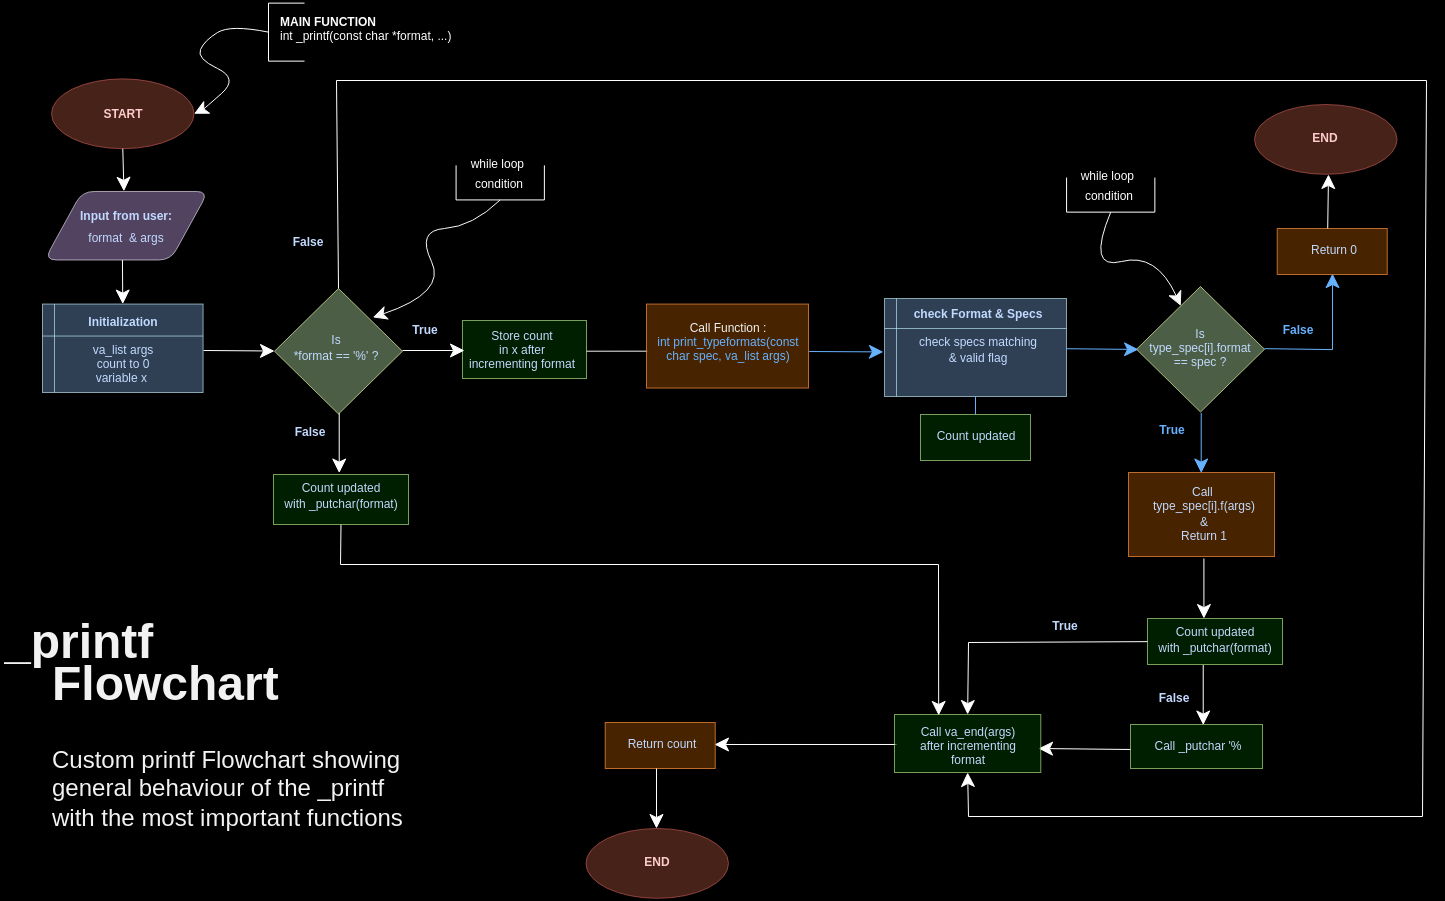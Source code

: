 <mxfile version="24.7.5">
  <diagram name="Page-1" id="4BZThhxY1CdLsWyg66Nv">
    <mxGraphModel dx="776" dy="800" grid="0" gridSize="10" guides="1" tooltips="1" connect="1" arrows="1" fold="1" page="1" pageScale="1" pageWidth="827" pageHeight="1169" background="#000000" math="0" shadow="0">
      <root>
        <mxCell id="0" />
        <mxCell id="1" parent="0" />
        <mxCell id="4FpsL0jXb_BSaOP4U1NA-16" value="" style="endArrow=classic;html=1;rounded=0;strokeColor=#FFFFFF;strokeWidth=0.5;exitX=0.053;exitY=0.423;exitDx=0;exitDy=0;exitPerimeter=0;" edge="1" parent="1" source="4FpsL0jXb_BSaOP4U1NA-11">
          <mxGeometry width="50" height="50" relative="1" as="geometry">
            <mxPoint x="409" y="395.495" as="sourcePoint" />
            <mxPoint x="377" y="395" as="targetPoint" />
          </mxGeometry>
        </mxCell>
        <mxCell id="4FpsL0jXb_BSaOP4U1NA-38" value="" style="endArrow=classic;html=1;rounded=0;strokeColor=#FFFFFF;strokeWidth=0.5;entryX=0.302;entryY=0.016;entryDx=0;entryDy=0;entryPerimeter=0;exitX=0.5;exitY=1;exitDx=0;exitDy=0;" edge="1" parent="1" source="4FpsL0jXb_BSaOP4U1NA-36" target="4FpsL0jXb_BSaOP4U1NA-10">
          <mxGeometry width="50" height="50" relative="1" as="geometry">
            <mxPoint x="255" y="284" as="sourcePoint" />
            <mxPoint x="430" y="379" as="targetPoint" />
            <Array as="points">
              <mxPoint x="190" y="305" />
              <mxPoint x="489" y="305" />
            </Array>
          </mxGeometry>
        </mxCell>
        <mxCell id="cnhxCptydQaN7Sn1GGuR-95" value="" style="rounded=0;whiteSpace=wrap;html=1;fillColor=#003300;strokeColor=#CCFF99;opacity=60;strokeWidth=0.5;" parent="1" vertex="1">
          <mxGeometry x="251" y="183" width="62" height="29" as="geometry" />
        </mxCell>
        <mxCell id="cnhxCptydQaN7Sn1GGuR-74" value="&lt;b&gt;True&lt;/b&gt;" style="text;html=1;align=center;verticalAlign=middle;whiteSpace=wrap;rounded=0;fillColor=none;strokeColor=none;strokeWidth=1;spacing=9;fontColor=#C2DAFF;fontSize=6;rotation=0;" parent="1" vertex="1">
          <mxGeometry x="188" y="179" width="89.42" height="17" as="geometry" />
        </mxCell>
        <mxCell id="cnhxCptydQaN7Sn1GGuR-104" value="&lt;b&gt;True&lt;/b&gt;" style="text;html=1;align=center;verticalAlign=middle;whiteSpace=wrap;rounded=0;fillColor=none;strokeColor=none;strokeWidth=1;spacing=9;fontColor=#C2DAFF;fontSize=6;rotation=0;" parent="1" vertex="1">
          <mxGeometry x="508" y="327" width="89.42" height="17" as="geometry" />
        </mxCell>
        <mxCell id="4FpsL0jXb_BSaOP4U1NA-6" value="" style="rounded=0;whiteSpace=wrap;html=1;fillColor=#003300;strokeColor=#CCFF99;opacity=60;strokeWidth=0.5;" vertex="1" parent="1">
          <mxGeometry x="585" y="385" width="66" height="22" as="geometry" />
        </mxCell>
        <mxCell id="cnhxCptydQaN7Sn1GGuR-54" value="" style="strokeWidth=0.5;html=1;shape=mxgraph.flowchart.annotation_1;align=left;pointerEvents=1;strokeColor=#FFFFFF;rotation=-90;" parent="1" vertex="1">
          <mxGeometry x="566.47" y="98.1" width="17.28" height="44.15" as="geometry" />
        </mxCell>
        <mxCell id="cnhxCptydQaN7Sn1GGuR-25" value="" style="endArrow=classic;html=1;rounded=0;strokeColor=#66B2FF;strokeWidth=0.5;exitX=1;exitY=0.5;exitDx=0;exitDy=0;fillColor=#ffcccc;" parent="1" edge="1">
          <mxGeometry width="50" height="50" relative="1" as="geometry">
            <mxPoint x="652" y="197.08" as="sourcePoint" />
            <mxPoint x="686" y="159.54" as="targetPoint" />
            <Array as="points">
              <mxPoint x="686" y="197.54" />
            </Array>
          </mxGeometry>
        </mxCell>
        <mxCell id="cnhxCptydQaN7Sn1GGuR-46" value="" style="shape=internalStorage;whiteSpace=wrap;html=1;backgroundOutline=1;fillColor=#445C7A;strokeColor=#B5E0EB;dx=6;dy=15;strokeWidth=0.5;opacity=70;" parent="1" vertex="1">
          <mxGeometry x="462" y="172" width="91" height="49" as="geometry" />
        </mxCell>
        <mxCell id="cnhxCptydQaN7Sn1GGuR-1" value="" style="strokeWidth=0.5;html=1;shape=mxgraph.flowchart.annotation_1;align=left;pointerEvents=1;strokeColor=#FFFFFF;rotation=0;" parent="1" vertex="1">
          <mxGeometry x="154" y="24.32" width="18" height="29" as="geometry" />
        </mxCell>
        <mxCell id="cnhxCptydQaN7Sn1GGuR-2" value="" style="curved=1;endArrow=classic;html=1;rounded=0;strokeColor=#FFFFFF;exitX=0;exitY=0.5;exitDx=0;exitDy=0;exitPerimeter=0;strokeWidth=0.5;" parent="1" source="cnhxCptydQaN7Sn1GGuR-1" edge="1">
          <mxGeometry width="50" height="50" relative="1" as="geometry">
            <mxPoint x="130.553" y="84.005" as="sourcePoint" />
            <mxPoint x="116.776" y="79.641" as="targetPoint" />
            <Array as="points">
              <mxPoint x="135" y="35" />
              <mxPoint x="122" y="43" />
              <mxPoint x="118" y="52" />
              <mxPoint x="139" y="62" />
              <mxPoint x="122" y="77" />
            </Array>
          </mxGeometry>
        </mxCell>
        <mxCell id="cnhxCptydQaN7Sn1GGuR-3" value="" style="ellipse;whiteSpace=wrap;html=1;fillColor=#663124;strokeColor=#b85450;strokeWidth=0.5;opacity=70;" parent="1" vertex="1">
          <mxGeometry x="45.513" y="62.185" width="71.262" height="34.913" as="geometry" />
        </mxCell>
        <mxCell id="cnhxCptydQaN7Sn1GGuR-5" value="&lt;b style=&quot;font-size: 6px;&quot;&gt;&lt;font style=&quot;font-size: 6px;&quot; color=&quot;#ffcccc&quot;&gt;START&lt;/font&gt;&lt;/b&gt;" style="text;html=1;align=center;verticalAlign=middle;whiteSpace=wrap;rounded=0;fillColor=none;strokeColor=none;fontSize=6;" parent="1" vertex="1">
          <mxGeometry x="66.892" y="73.095" width="28.505" height="13.092" as="geometry" />
        </mxCell>
        <mxCell id="cnhxCptydQaN7Sn1GGuR-6" value="&lt;p style=&quot;line-height: 60%;&quot;&gt;&lt;br&gt;&lt;b&gt;MAIN FUNCTION&lt;br&gt;&lt;/b&gt;&lt;br&gt;int _printf(const char *format, ...)&lt;br&gt;&lt;br&gt;&lt;/p&gt;" style="text;align=left;verticalAlign=middle;whiteSpace=wrap;rounded=0;fontColor=#FFFFFF;spacing=2;spacingTop=-1;fontSize=6;labelBackgroundColor=none;html=1;" parent="1" vertex="1">
          <mxGeometry x="158" y="29" width="116.94" height="19.64" as="geometry" />
        </mxCell>
        <mxCell id="cnhxCptydQaN7Sn1GGuR-7" value="" style="endArrow=classic;html=1;rounded=0;exitX=0.5;exitY=1;exitDx=0;exitDy=0;strokeColor=#FFFFFF;entryX=0.485;entryY=-0.003;entryDx=0;entryDy=0;entryPerimeter=0;strokeWidth=0.5;" parent="1" source="cnhxCptydQaN7Sn1GGuR-3" target="cnhxCptydQaN7Sn1GGuR-8" edge="1">
          <mxGeometry width="50" height="50" relative="1" as="geometry">
            <mxPoint x="143.38" y="203.145" as="sourcePoint" />
            <mxPoint x="81.145" y="134.628" as="targetPoint" />
          </mxGeometry>
        </mxCell>
        <mxCell id="cnhxCptydQaN7Sn1GGuR-8" value="" style="shape=parallelogram;html=1;strokeWidth=0.5;perimeter=parallelogramPerimeter;whiteSpace=wrap;rounded=1;arcSize=12;size=0.23;fillColor=#76608a;strokeColor=#E1D5E7;fontColor=#ffffff;opacity=70;" parent="1" vertex="1">
          <mxGeometry x="42" y="118.48" width="81.9" height="34.26" as="geometry" />
        </mxCell>
        <mxCell id="cnhxCptydQaN7Sn1GGuR-9" value="&lt;p style=&quot;line-height: 170%; font-size: 6px;&quot;&gt;&lt;font style=&quot;font-size: 6px;&quot;&gt;&lt;b style=&quot;font-size: 6px;&quot;&gt;Input from user: &lt;/b&gt;format&amp;nbsp; &amp;amp; args&lt;/font&gt;&lt;/p&gt;" style="text;html=1;align=center;verticalAlign=middle;whiteSpace=wrap;rounded=0;fillColor=none;strokeColor=none;strokeWidth=1;spacing=9;fontSize=6;fontColor=#C2DAFF;" parent="1" vertex="1">
          <mxGeometry x="51.03" y="129.07" width="63.56" height="13.09" as="geometry" />
        </mxCell>
        <mxCell id="cnhxCptydQaN7Sn1GGuR-12" value="" style="endArrow=classic;html=1;rounded=0;exitX=0.5;exitY=1;exitDx=0;exitDy=0;strokeColor=#FFFFFF;entryX=0.5;entryY=0;entryDx=0;entryDy=0;strokeWidth=0.5;" parent="1" target="cnhxCptydQaN7Sn1GGuR-13" edge="1">
          <mxGeometry width="50" height="50" relative="1" as="geometry">
            <mxPoint x="80.969" y="152.739" as="sourcePoint" />
            <mxPoint x="81.444" y="174.123" as="targetPoint" />
          </mxGeometry>
        </mxCell>
        <mxCell id="cnhxCptydQaN7Sn1GGuR-13" value="" style="shape=internalStorage;whiteSpace=wrap;html=1;backgroundOutline=1;fillColor=#445C7A;strokeColor=#B5E0EB;dx=6;dy=16;strokeWidth=0.5;opacity=70;" parent="1" vertex="1">
          <mxGeometry x="41" y="174.78" width="80.29" height="44.22" as="geometry" />
        </mxCell>
        <mxCell id="cnhxCptydQaN7Sn1GGuR-14" value="&lt;font style=&quot;font-size: 6px;&quot;&gt;&lt;b style=&quot;font-size: 6px;&quot;&gt;Initialization&lt;/b&gt;&lt;/font&gt;&lt;div&gt;&lt;b&gt;&lt;br&gt;&lt;/b&gt;&lt;div style=&quot;font-size: 6px;&quot;&gt;&lt;font style=&quot;font-size: 6px;&quot;&gt;va_list args&lt;/font&gt;&lt;/div&gt;&lt;/div&gt;&lt;div style=&quot;font-size: 6px;&quot;&gt;&lt;font style=&quot;font-size: 6px;&quot;&gt;count to 0&lt;/font&gt;&lt;/div&gt;&lt;div style=&quot;font-size: 6px;&quot;&gt;&lt;font style=&quot;font-size: 6px;&quot;&gt;variable x&amp;nbsp;&lt;/font&gt;&lt;/div&gt;" style="text;html=1;align=center;verticalAlign=middle;whiteSpace=wrap;rounded=0;fillColor=none;strokeColor=none;strokeWidth=1;spacing=9;fontColor=#C2DAFF;fontSize=6;" parent="1" vertex="1">
          <mxGeometry x="54.542" y="191.45" width="53.209" height="13.092" as="geometry" />
        </mxCell>
        <mxCell id="cnhxCptydQaN7Sn1GGuR-21" value="" style="endArrow=classic;html=1;rounded=0;strokeColor=#FFFFFF;strokeWidth=0.5;exitX=1.003;exitY=0.525;exitDx=0;exitDy=0;exitPerimeter=0;" parent="1" source="cnhxCptydQaN7Sn1GGuR-13" edge="1">
          <mxGeometry width="50" height="50" relative="1" as="geometry">
            <mxPoint x="122" y="198" as="sourcePoint" />
            <mxPoint x="157" y="198.26" as="targetPoint" />
          </mxGeometry>
        </mxCell>
        <mxCell id="cnhxCptydQaN7Sn1GGuR-22" value="" style="rhombus;whiteSpace=wrap;html=1;fillColor=#6d8764;strokeColor=#E6F5A3;fontColor=#ffffff;opacity=70;strokeWidth=0.5;" parent="1" vertex="1">
          <mxGeometry x="157" y="167" width="64" height="62.74" as="geometry" />
        </mxCell>
        <mxCell id="cnhxCptydQaN7Sn1GGuR-23" value="Is&lt;div&gt;*format == &#39;%&#39; ?&lt;/div&gt;" style="text;html=1;align=center;verticalAlign=middle;whiteSpace=wrap;rounded=0;fillColor=none;strokeColor=none;strokeWidth=1;spacing=9;fontColor=#C2DAFF;fontSize=6;" parent="1" vertex="1">
          <mxGeometry x="158" y="190.84" width="60" height="13.09" as="geometry" />
        </mxCell>
        <mxCell id="cnhxCptydQaN7Sn1GGuR-44" value="&lt;b&gt;check Format &amp;amp;&amp;nbsp;&lt;/b&gt;&lt;b&gt;Specs&lt;/b&gt;&lt;div&gt;&lt;b&gt;&lt;br&gt;&lt;/b&gt;&lt;div style=&quot;line-height: 130%;&quot;&gt;check specs matching&lt;/div&gt;&lt;div style=&quot;line-height: 130%;&quot;&gt;&amp;amp; valid flag&lt;/div&gt;&lt;/div&gt;" style="text;html=1;align=center;verticalAlign=middle;whiteSpace=wrap;rounded=0;fillColor=none;strokeColor=none;strokeWidth=1;spacing=9;fontColor=#C2DAFF;fontSize=6;" parent="1" vertex="1">
          <mxGeometry x="464.64" y="182.54" width="88.36" height="17" as="geometry" />
        </mxCell>
        <mxCell id="cnhxCptydQaN7Sn1GGuR-52" value="&lt;p style=&quot;line-height: 60%;&quot;&gt;while loop&amp;nbsp;&lt;/p&gt;&lt;p style=&quot;line-height: 60%;&quot;&gt;condition&lt;/p&gt;" style="text;align=center;verticalAlign=middle;whiteSpace=wrap;rounded=0;fontColor=#FFFFFF;spacing=2;spacingTop=-1;fontSize=6;labelBackgroundColor=none;html=1;" parent="1" vertex="1">
          <mxGeometry x="516.24" y="106.58" width="116.94" height="19.64" as="geometry" />
        </mxCell>
        <mxCell id="cnhxCptydQaN7Sn1GGuR-56" value="" style="rhombus;whiteSpace=wrap;html=1;fillColor=#6d8764;strokeColor=#E6F5A3;fontColor=#ffffff;opacity=70;strokeWidth=0.5;" parent="1" vertex="1">
          <mxGeometry x="588" y="166.02" width="64" height="62.74" as="geometry" />
        </mxCell>
        <mxCell id="cnhxCptydQaN7Sn1GGuR-62" value="" style="curved=1;endArrow=classic;html=1;rounded=0;exitX=0;exitY=0.5;exitDx=0;exitDy=0;exitPerimeter=0;strokeColor=#FAFAFA;strokeWidth=0.5;" parent="1" source="cnhxCptydQaN7Sn1GGuR-54" target="cnhxCptydQaN7Sn1GGuR-56" edge="1">
          <mxGeometry width="50" height="50" relative="1" as="geometry">
            <mxPoint x="560" y="223" as="sourcePoint" />
            <mxPoint x="596" y="106" as="targetPoint" />
            <Array as="points">
              <mxPoint x="563" y="158" />
              <mxPoint x="598" y="149" />
            </Array>
          </mxGeometry>
        </mxCell>
        <mxCell id="cnhxCptydQaN7Sn1GGuR-64" value="Is&lt;div&gt;type_spec[i].format == spec ?&lt;/div&gt;" style="text;html=1;align=center;verticalAlign=middle;whiteSpace=wrap;rounded=0;fillColor=none;strokeColor=none;strokeWidth=1;spacing=9;fontColor=#C2DAFF;fontSize=6;" parent="1" vertex="1">
          <mxGeometry x="590" y="190.84" width="60" height="13.09" as="geometry" />
        </mxCell>
        <mxCell id="cnhxCptydQaN7Sn1GGuR-69" value="" style="endArrow=classic;html=1;rounded=0;strokeColor=#66B2FF;strokeWidth=0.5;exitX=1;exitY=0.5;exitDx=0;exitDy=0;entryX=0;entryY=1;entryDx=0;entryDy=0;fillColor=#ffcccc;" parent="1" edge="1">
          <mxGeometry width="50" height="50" relative="1" as="geometry">
            <mxPoint x="553" y="197.11" as="sourcePoint" />
            <mxPoint x="589" y="197.48" as="targetPoint" />
          </mxGeometry>
        </mxCell>
        <mxCell id="cnhxCptydQaN7Sn1GGuR-73" value="" style="endArrow=classic;html=1;rounded=0;strokeColor=#FFFFFF;strokeWidth=0.5;exitX=1;exitY=0.5;exitDx=0;exitDy=0;" parent="1" edge="1">
          <mxGeometry width="50" height="50" relative="1" as="geometry">
            <mxPoint x="221" y="198.0" as="sourcePoint" />
            <mxPoint x="252" y="198" as="targetPoint" />
          </mxGeometry>
        </mxCell>
        <mxCell id="cnhxCptydQaN7Sn1GGuR-78" value="&lt;b&gt;False&lt;/b&gt;" style="text;html=1;align=center;verticalAlign=middle;whiteSpace=wrap;rounded=0;fillColor=none;strokeColor=none;strokeWidth=1;spacing=9;fontColor=#C2DAFF;fontSize=6;rotation=0;" parent="1" vertex="1">
          <mxGeometry x="129.64" y="135.74" width="88.36" height="17" as="geometry" />
        </mxCell>
        <mxCell id="cnhxCptydQaN7Sn1GGuR-79" value="&lt;b&gt;False&lt;/b&gt;" style="text;html=1;align=center;verticalAlign=middle;whiteSpace=wrap;rounded=0;fillColor=none;strokeColor=none;strokeWidth=1;spacing=9;fontColor=#66B2FF;fontSize=6;rotation=0;" parent="1" vertex="1">
          <mxGeometry x="625" y="179" width="88.36" height="17" as="geometry" />
        </mxCell>
        <mxCell id="cnhxCptydQaN7Sn1GGuR-80" value="" style="endArrow=classic;html=1;rounded=0;strokeColor=#66B2FF;strokeWidth=0.5;exitX=1;exitY=0.5;exitDx=0;exitDy=0;fillColor=#ffcccc;" parent="1" edge="1">
          <mxGeometry width="50" height="50" relative="1" as="geometry">
            <mxPoint x="620.36" y="229.26" as="sourcePoint" />
            <mxPoint x="620.36" y="259.26" as="targetPoint" />
          </mxGeometry>
        </mxCell>
        <mxCell id="cnhxCptydQaN7Sn1GGuR-81" value="&lt;b&gt;True&lt;/b&gt;" style="text;html=1;align=center;verticalAlign=middle;whiteSpace=wrap;rounded=0;fillColor=none;strokeColor=none;strokeWidth=1;spacing=9;fontColor=#66B2FF;fontSize=6;rotation=0;" parent="1" vertex="1">
          <mxGeometry x="562" y="229" width="88.36" height="17" as="geometry" />
        </mxCell>
        <mxCell id="cnhxCptydQaN7Sn1GGuR-82" value="" style="rounded=0;whiteSpace=wrap;html=1;fillColor=#663300;strokeColor=#FF9340;opacity=70;strokeWidth=0.5;" parent="1" vertex="1">
          <mxGeometry x="584" y="259" width="73" height="42" as="geometry" />
        </mxCell>
        <mxCell id="cnhxCptydQaN7Sn1GGuR-84" value="Call&amp;nbsp;&lt;div&gt;type_spec[i].f(args)&lt;br&gt;&lt;/div&gt;&lt;div&gt;&amp;amp;&lt;/div&gt;&lt;div&gt;Return 1&lt;/div&gt;" style="text;html=1;align=center;verticalAlign=middle;whiteSpace=wrap;rounded=0;fillColor=none;strokeColor=none;strokeWidth=1;spacing=9;fontColor=#C2DAFF;fontSize=6;" parent="1" vertex="1">
          <mxGeometry x="592" y="273.45" width="60" height="13.09" as="geometry" />
        </mxCell>
        <mxCell id="cnhxCptydQaN7Sn1GGuR-86" value="" style="rounded=0;whiteSpace=wrap;html=1;fillColor=#663300;strokeColor=#FF9340;opacity=70;strokeWidth=0.5;" parent="1" vertex="1">
          <mxGeometry x="658.36" y="137" width="55" height="23" as="geometry" />
        </mxCell>
        <mxCell id="cnhxCptydQaN7Sn1GGuR-87" value="Return 0" style="text;html=1;align=center;verticalAlign=middle;whiteSpace=wrap;rounded=0;fillColor=none;strokeColor=none;strokeWidth=1;spacing=9;fontColor=#C2DAFF;fontSize=6;" parent="1" vertex="1">
          <mxGeometry x="657" y="141" width="60" height="13.09" as="geometry" />
        </mxCell>
        <mxCell id="cnhxCptydQaN7Sn1GGuR-89" value="" style="ellipse;whiteSpace=wrap;html=1;fillColor=#663124;strokeColor=#b85450;strokeWidth=0.5;opacity=70;" parent="1" vertex="1">
          <mxGeometry x="647.003" y="75.005" width="71.262" height="34.913" as="geometry" />
        </mxCell>
        <mxCell id="cnhxCptydQaN7Sn1GGuR-91" value="" style="endArrow=classic;html=1;rounded=0;strokeColor=#FFFFFF;strokeWidth=0.5;exitX=0.459;exitY=-0.001;exitDx=0;exitDy=0;exitPerimeter=0;" parent="1" source="cnhxCptydQaN7Sn1GGuR-86" edge="1">
          <mxGeometry width="50" height="50" relative="1" as="geometry">
            <mxPoint x="684" y="148" as="sourcePoint" />
            <mxPoint x="684" y="110" as="targetPoint" />
            <Array as="points" />
          </mxGeometry>
        </mxCell>
        <mxCell id="cnhxCptydQaN7Sn1GGuR-92" value="&lt;b style=&quot;font-size: 6px;&quot;&gt;&lt;font style=&quot;font-size: 6px;&quot; color=&quot;#ffcccc&quot;&gt;END&lt;/font&gt;&lt;/b&gt;" style="text;html=1;align=center;verticalAlign=middle;whiteSpace=wrap;rounded=0;fillColor=none;strokeColor=none;fontSize=6;" parent="1" vertex="1">
          <mxGeometry x="668.002" y="85.005" width="28.505" height="13.092" as="geometry" />
        </mxCell>
        <mxCell id="cnhxCptydQaN7Sn1GGuR-96" value="Store count&lt;div&gt;in x after incrementing format&lt;/div&gt;" style="text;html=1;align=center;verticalAlign=middle;whiteSpace=wrap;rounded=0;fillColor=none;strokeColor=none;strokeWidth=1;spacing=9;fontColor=#C2DAFF;fontSize=6;" parent="1" vertex="1">
          <mxGeometry x="245" y="191.83" width="72" height="13.09" as="geometry" />
        </mxCell>
        <mxCell id="cnhxCptydQaN7Sn1GGuR-97" value="" style="rounded=0;whiteSpace=wrap;html=1;fillColor=#003300;strokeColor=#CCFF99;opacity=60;strokeWidth=0.5;" parent="1" vertex="1">
          <mxGeometry x="593.5" y="332" width="67.5" height="23" as="geometry" />
        </mxCell>
        <mxCell id="cnhxCptydQaN7Sn1GGuR-98" value="Count updated&lt;div&gt;with _putchar(format)&lt;/div&gt;" style="text;html=1;align=center;verticalAlign=middle;whiteSpace=wrap;rounded=0;fillColor=none;strokeColor=none;strokeWidth=1;spacing=9;fontColor=#C2DAFF;fontSize=6;" parent="1" vertex="1">
          <mxGeometry x="591" y="336.95" width="73" height="13.09" as="geometry" />
        </mxCell>
        <mxCell id="cnhxCptydQaN7Sn1GGuR-99" value="" style="endArrow=classic;html=1;rounded=0;strokeColor=#FFFFFF;strokeWidth=0.5;exitX=0;exitY=0.5;exitDx=0;exitDy=0;entryX=0.5;entryY=0;entryDx=0;entryDy=0;" parent="1" edge="1" target="4FpsL0jXb_BSaOP4U1NA-10">
          <mxGeometry width="50" height="50" relative="1" as="geometry">
            <mxPoint x="593.5" y="343.575" as="sourcePoint" />
            <mxPoint x="547.5" y="343.08" as="targetPoint" />
            <Array as="points">
              <mxPoint x="504" y="344" />
            </Array>
          </mxGeometry>
        </mxCell>
        <mxCell id="cnhxCptydQaN7Sn1GGuR-103" value="" style="endArrow=classic;html=1;rounded=0;strokeColor=#FFFFFF;strokeWidth=0.5;exitX=1;exitY=0.5;exitDx=0;exitDy=0;" parent="1" edge="1">
          <mxGeometry width="50" height="50" relative="1" as="geometry">
            <mxPoint x="621.71" y="302.0" as="sourcePoint" />
            <mxPoint x="621.71" y="332" as="targetPoint" />
          </mxGeometry>
        </mxCell>
        <mxCell id="4FpsL0jXb_BSaOP4U1NA-1" value="&lt;b&gt;False&lt;/b&gt;" style="text;html=1;align=center;verticalAlign=middle;whiteSpace=wrap;rounded=0;fillColor=none;strokeColor=none;strokeWidth=1;spacing=9;fontColor=#C2DAFF;fontSize=6;rotation=0;" vertex="1" parent="1">
          <mxGeometry x="562.64" y="363" width="88.36" height="17" as="geometry" />
        </mxCell>
        <mxCell id="4FpsL0jXb_BSaOP4U1NA-2" value="" style="endArrow=classic;html=1;rounded=0;strokeColor=#FFFFFF;strokeWidth=0.5;exitX=1;exitY=0.5;exitDx=0;exitDy=0;" edge="1" parent="1">
          <mxGeometry width="50" height="50" relative="1" as="geometry">
            <mxPoint x="621.36" y="355.26" as="sourcePoint" />
            <mxPoint x="621.36" y="385.26" as="targetPoint" />
          </mxGeometry>
        </mxCell>
        <mxCell id="4FpsL0jXb_BSaOP4U1NA-5" value="Call _putchar &#39;%" style="text;html=1;align=center;verticalAlign=middle;whiteSpace=wrap;rounded=0;fillColor=none;strokeColor=none;strokeWidth=1;spacing=9;fontColor=#C2DAFF;fontSize=6;" vertex="1" parent="1">
          <mxGeometry x="578.86" y="389.95" width="79.5" height="13.09" as="geometry" />
        </mxCell>
        <mxCell id="4FpsL0jXb_BSaOP4U1NA-9" value="" style="endArrow=classic;html=1;rounded=0;strokeColor=#FFFFFF;strokeWidth=0.5;exitX=0;exitY=0.5;exitDx=0;exitDy=0;" edge="1" parent="1">
          <mxGeometry width="50" height="50" relative="1" as="geometry">
            <mxPoint x="585" y="397.495" as="sourcePoint" />
            <mxPoint x="539" y="397.0" as="targetPoint" />
          </mxGeometry>
        </mxCell>
        <mxCell id="4FpsL0jXb_BSaOP4U1NA-10" value="" style="rounded=0;whiteSpace=wrap;html=1;fillColor=#003300;strokeColor=#CCFF99;opacity=60;strokeWidth=0.5;" vertex="1" parent="1">
          <mxGeometry x="467" y="380" width="73.14" height="29" as="geometry" />
        </mxCell>
        <mxCell id="4FpsL0jXb_BSaOP4U1NA-11" value="Call va_end(args)&lt;div&gt;after incrementing format&lt;/div&gt;" style="text;html=1;align=center;verticalAlign=middle;whiteSpace=wrap;rounded=0;fillColor=none;strokeColor=none;strokeWidth=1;spacing=9;fontColor=#C2DAFF;fontSize=6;" vertex="1" parent="1">
          <mxGeometry x="463.82" y="389.46" width="79.5" height="13.09" as="geometry" />
        </mxCell>
        <mxCell id="4FpsL0jXb_BSaOP4U1NA-13" value="" style="endArrow=classic;html=1;rounded=0;strokeColor=#FFFFFF;strokeWidth=0.5;entryX=0.5;entryY=1;entryDx=0;entryDy=0;exitX=0.5;exitY=0;exitDx=0;exitDy=0;" edge="1" parent="1" source="cnhxCptydQaN7Sn1GGuR-22" target="4FpsL0jXb_BSaOP4U1NA-10">
          <mxGeometry width="50" height="50" relative="1" as="geometry">
            <mxPoint x="257" y="167" as="sourcePoint" />
            <mxPoint x="416" y="320" as="targetPoint" />
            <Array as="points">
              <mxPoint x="188" y="63" />
              <mxPoint x="733" y="63" />
              <mxPoint x="731" y="431" />
              <mxPoint x="504" y="431" />
            </Array>
          </mxGeometry>
        </mxCell>
        <mxCell id="4FpsL0jXb_BSaOP4U1NA-14" value="" style="rounded=0;whiteSpace=wrap;html=1;fillColor=#663300;strokeColor=#FF9340;opacity=70;strokeWidth=0.5;" vertex="1" parent="1">
          <mxGeometry x="322.36" y="384" width="55" height="23" as="geometry" />
        </mxCell>
        <mxCell id="4FpsL0jXb_BSaOP4U1NA-15" value="Return count" style="text;html=1;align=center;verticalAlign=middle;whiteSpace=wrap;rounded=0;fillColor=none;strokeColor=none;strokeWidth=1;spacing=9;fontColor=#C2DAFF;fontSize=6;" vertex="1" parent="1">
          <mxGeometry x="321" y="388" width="60" height="13.09" as="geometry" />
        </mxCell>
        <mxCell id="4FpsL0jXb_BSaOP4U1NA-17" value="" style="ellipse;whiteSpace=wrap;html=1;fillColor=#663124;strokeColor=#b85450;strokeWidth=0.5;opacity=70;" vertex="1" parent="1">
          <mxGeometry x="312.733" y="437.005" width="71.262" height="34.913" as="geometry" />
        </mxCell>
        <mxCell id="4FpsL0jXb_BSaOP4U1NA-18" value="&lt;b style=&quot;font-size: 6px;&quot;&gt;&lt;font style=&quot;font-size: 6px;&quot; color=&quot;#ffcccc&quot;&gt;END&lt;/font&gt;&lt;/b&gt;" style="text;html=1;align=center;verticalAlign=middle;whiteSpace=wrap;rounded=0;fillColor=none;strokeColor=none;fontSize=6;" vertex="1" parent="1">
          <mxGeometry x="333.732" y="447.005" width="28.505" height="13.092" as="geometry" />
        </mxCell>
        <mxCell id="4FpsL0jXb_BSaOP4U1NA-19" value="" style="endArrow=classic;html=1;rounded=0;strokeColor=#FFFFFF;strokeWidth=0.5;exitX=1;exitY=0.5;exitDx=0;exitDy=0;" edge="1" parent="1">
          <mxGeometry width="50" height="50" relative="1" as="geometry">
            <mxPoint x="348" y="407" as="sourcePoint" />
            <mxPoint x="348" y="437" as="targetPoint" />
          </mxGeometry>
        </mxCell>
        <mxCell id="4FpsL0jXb_BSaOP4U1NA-21" value="&lt;p style=&quot;line-height: 60%;&quot;&gt;while loop&amp;nbsp;&lt;/p&gt;&lt;p style=&quot;line-height: 60%;&quot;&gt;condition&lt;/p&gt;" style="text;align=center;verticalAlign=middle;whiteSpace=wrap;rounded=0;fontColor=#FFFFFF;spacing=2;spacingTop=-1;fontSize=6;labelBackgroundColor=none;html=1;" vertex="1" parent="1">
          <mxGeometry x="211" y="100.48" width="116.94" height="19.64" as="geometry" />
        </mxCell>
        <mxCell id="4FpsL0jXb_BSaOP4U1NA-22" value="" style="strokeWidth=0.5;html=1;shape=mxgraph.flowchart.annotation_1;align=left;pointerEvents=1;strokeColor=#FFFFFF;rotation=-90;" vertex="1" parent="1">
          <mxGeometry x="261.23" y="92" width="17.28" height="44.15" as="geometry" />
        </mxCell>
        <mxCell id="4FpsL0jXb_BSaOP4U1NA-23" value="" style="curved=1;endArrow=classic;html=1;rounded=0;exitX=0;exitY=0.5;exitDx=0;exitDy=0;exitPerimeter=0;strokeColor=#FAFAFA;strokeWidth=0.5;entryX=0.203;entryY=0.144;entryDx=0;entryDy=0;entryPerimeter=0;" edge="1" source="4FpsL0jXb_BSaOP4U1NA-22" parent="1" target="cnhxCptydQaN7Sn1GGuR-74">
          <mxGeometry width="50" height="50" relative="1" as="geometry">
            <mxPoint x="254.76" y="216.9" as="sourcePoint" />
            <mxPoint x="304.76" y="169.9" as="targetPoint" />
            <Array as="points">
              <mxPoint x="256" y="136" />
              <mxPoint x="228" y="138" />
              <mxPoint x="243" y="169" />
            </Array>
          </mxGeometry>
        </mxCell>
        <mxCell id="4FpsL0jXb_BSaOP4U1NA-24" value="&lt;b&gt;False&lt;/b&gt;" style="text;html=1;align=center;verticalAlign=middle;whiteSpace=wrap;rounded=0;fillColor=none;strokeColor=none;strokeWidth=1;spacing=9;fontColor=#C2DAFF;fontSize=6;rotation=0;" vertex="1" parent="1">
          <mxGeometry x="131" y="230" width="88.36" height="17" as="geometry" />
        </mxCell>
        <mxCell id="4FpsL0jXb_BSaOP4U1NA-25" value="" style="endArrow=classic;html=1;rounded=0;strokeColor=#FFFFFF;strokeWidth=0.5;exitX=1;exitY=0.5;exitDx=0;exitDy=0;" edge="1" parent="1">
          <mxGeometry width="50" height="50" relative="1" as="geometry">
            <mxPoint x="189.36" y="229.26" as="sourcePoint" />
            <mxPoint x="189.36" y="259.26" as="targetPoint" />
          </mxGeometry>
        </mxCell>
        <mxCell id="4FpsL0jXb_BSaOP4U1NA-29" value="" style="rounded=0;whiteSpace=wrap;html=1;fillColor=#003300;strokeColor=#CCFF99;opacity=60;strokeWidth=0.5;" vertex="1" parent="1">
          <mxGeometry x="480" y="230" width="55" height="23" as="geometry" />
        </mxCell>
        <mxCell id="4FpsL0jXb_BSaOP4U1NA-30" value="Count updated" style="text;html=1;align=center;verticalAlign=middle;whiteSpace=wrap;rounded=0;fillColor=none;strokeColor=none;strokeWidth=1;spacing=9;fontColor=#C2DAFF;fontSize=6;" vertex="1" parent="1">
          <mxGeometry x="477.5" y="234.95" width="60" height="13.09" as="geometry" />
        </mxCell>
        <mxCell id="4FpsL0jXb_BSaOP4U1NA-31" value="" style="endArrow=none;html=1;rounded=0;strokeColor=#66B2FF;entryX=0.5;entryY=1;entryDx=0;entryDy=0;strokeWidth=0.5;exitX=0.5;exitY=0;exitDx=0;exitDy=0;fillColor=#ffcccc;" edge="1" parent="1" source="4FpsL0jXb_BSaOP4U1NA-29" target="cnhxCptydQaN7Sn1GGuR-46">
          <mxGeometry width="50" height="50" relative="1" as="geometry">
            <mxPoint x="507" y="229" as="sourcePoint" />
            <mxPoint x="506.5" y="223" as="targetPoint" />
          </mxGeometry>
        </mxCell>
        <mxCell id="4FpsL0jXb_BSaOP4U1NA-36" value="" style="rounded=0;whiteSpace=wrap;html=1;fillColor=#003300;strokeColor=#CCFF99;opacity=60;strokeWidth=0.5;" vertex="1" parent="1">
          <mxGeometry x="156.5" y="260" width="67.5" height="25" as="geometry" />
        </mxCell>
        <mxCell id="4FpsL0jXb_BSaOP4U1NA-37" value="Count updated&lt;div&gt;with _putchar(format)&lt;/div&gt;" style="text;html=1;align=center;verticalAlign=middle;whiteSpace=wrap;rounded=0;fillColor=none;strokeColor=none;strokeWidth=1;spacing=9;fontColor=#C2DAFF;fontSize=6;" vertex="1" parent="1">
          <mxGeometry x="154" y="264.95" width="73" height="13.09" as="geometry" />
        </mxCell>
        <mxCell id="4FpsL0jXb_BSaOP4U1NA-49" value="" style="endArrow=classic;html=1;rounded=0;strokeColor=#66B2FF;strokeWidth=0.5;exitX=1.004;exitY=0.565;exitDx=0;exitDy=0;entryX=-0.006;entryY=0.545;entryDx=0;entryDy=0;fillColor=#ffcccc;entryPerimeter=0;exitPerimeter=0;" edge="1" parent="1" source="4FpsL0jXb_BSaOP4U1NA-53" target="cnhxCptydQaN7Sn1GGuR-46">
          <mxGeometry width="50" height="50" relative="1" as="geometry">
            <mxPoint x="416.096" y="198.499" as="sourcePoint" />
            <mxPoint x="406.73" y="198.45" as="targetPoint" />
          </mxGeometry>
        </mxCell>
        <mxCell id="4FpsL0jXb_BSaOP4U1NA-51" value="" style="endArrow=none;html=1;rounded=0;strokeColor=#F2F2F2;strokeWidth=0.5;entryX=0.006;entryY=0.561;entryDx=0;entryDy=0;entryPerimeter=0;exitX=0.944;exitY=0.517;exitDx=0;exitDy=0;exitPerimeter=0;" edge="1" parent="1" target="4FpsL0jXb_BSaOP4U1NA-53">
          <mxGeometry width="50" height="50" relative="1" as="geometry">
            <mxPoint x="312.998" y="198.348" as="sourcePoint" />
            <mxPoint x="358.303" y="198.351" as="targetPoint" />
          </mxGeometry>
        </mxCell>
        <mxCell id="4FpsL0jXb_BSaOP4U1NA-53" value="" style="rounded=0;whiteSpace=wrap;html=1;fillColor=#663300;strokeColor=#FF9340;opacity=70;strokeWidth=0.5;" vertex="1" parent="1">
          <mxGeometry x="343" y="174.78" width="81" height="42" as="geometry" />
        </mxCell>
        <mxCell id="4FpsL0jXb_BSaOP4U1NA-43" value="&lt;div style=&quot;forced-color-adjust: none;&quot;&gt;&lt;font color=&quot;#f2f2f2&quot;&gt;Call Function :&lt;/font&gt;&lt;/div&gt;&lt;div style=&quot;forced-color-adjust: none;&quot;&gt;int print_typeformats(const char spec, va_list args)&lt;/div&gt;&lt;div style=&quot;forced-color-adjust: none;&quot;&gt;&lt;br style=&quot;forced-color-adjust: none; font-family: Helvetica; font-size: 6px; font-style: normal; font-variant-ligatures: normal; font-variant-caps: normal; font-weight: 400; letter-spacing: normal; orphans: 2; text-align: center; text-indent: 0px; text-transform: none; widows: 2; word-spacing: 0px; -webkit-text-stroke-width: 0px; white-space: normal; background-color: rgb(251, 251, 251); text-decoration-thickness: initial; text-decoration-style: initial; text-decoration-color: initial;&quot;&gt;&lt;br&gt;&lt;br&gt;&lt;/div&gt;" style="text;html=1;align=center;verticalAlign=middle;whiteSpace=wrap;rounded=0;fillColor=none;strokeColor=none;strokeWidth=1;spacing=9;fontColor=#66B2FF;fontSize=6;" vertex="1" parent="1">
          <mxGeometry x="340.32" y="196" width="88.36" height="17" as="geometry" />
        </mxCell>
        <mxCell id="4FpsL0jXb_BSaOP4U1NA-55" value="&lt;h1 style=&quot;margin-top: 0px;&quot;&gt;Flowchart&lt;/h1&gt;&lt;div&gt;Custom printf Flowchart showing&lt;/div&gt;&lt;div&gt;general behaviour of the _printf&lt;/div&gt;&lt;div&gt;with the most important functions&lt;/div&gt;&lt;div&gt;&lt;br&gt;&lt;/div&gt;" style="text;html=1;whiteSpace=wrap;overflow=hidden;rounded=0;fontColor=#F2F2F2;" vertex="1" parent="1">
          <mxGeometry x="44" y="344" width="180" height="101" as="geometry" />
        </mxCell>
        <mxCell id="4FpsL0jXb_BSaOP4U1NA-56" value="&lt;h1 style=&quot;margin-top: 0px;&quot;&gt;_printf&lt;/h1&gt;" style="text;html=1;whiteSpace=wrap;overflow=hidden;rounded=0;fontColor=#F2F2F2;" vertex="1" parent="1">
          <mxGeometry x="20" y="323" width="81" height="41" as="geometry" />
        </mxCell>
      </root>
    </mxGraphModel>
  </diagram>
</mxfile>
